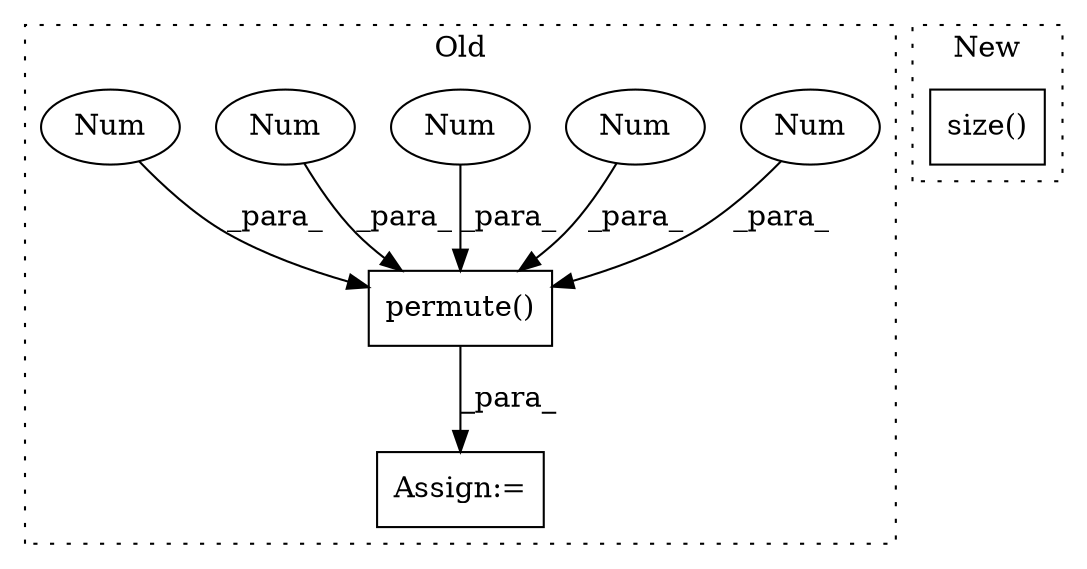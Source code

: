 digraph G {
subgraph cluster0 {
1 [label="permute()" a="75" s="61694,61730" l="23,1" shape="box"];
3 [label="Num" a="76" s="61720" l="1" shape="ellipse"];
4 [label="Num" a="76" s="61723" l="1" shape="ellipse"];
5 [label="Num" a="76" s="61717" l="1" shape="ellipse"];
6 [label="Num" a="76" s="61729" l="1" shape="ellipse"];
7 [label="Assign:=" a="68" s="61691" l="3" shape="box"];
8 [label="Num" a="76" s="61726" l="1" shape="ellipse"];
label = "Old";
style="dotted";
}
subgraph cluster1 {
2 [label="size()" a="75" s="54075,54088" l="12,1" shape="box"];
label = "New";
style="dotted";
}
1 -> 7 [label="_para_"];
3 -> 1 [label="_para_"];
4 -> 1 [label="_para_"];
5 -> 1 [label="_para_"];
6 -> 1 [label="_para_"];
8 -> 1 [label="_para_"];
}